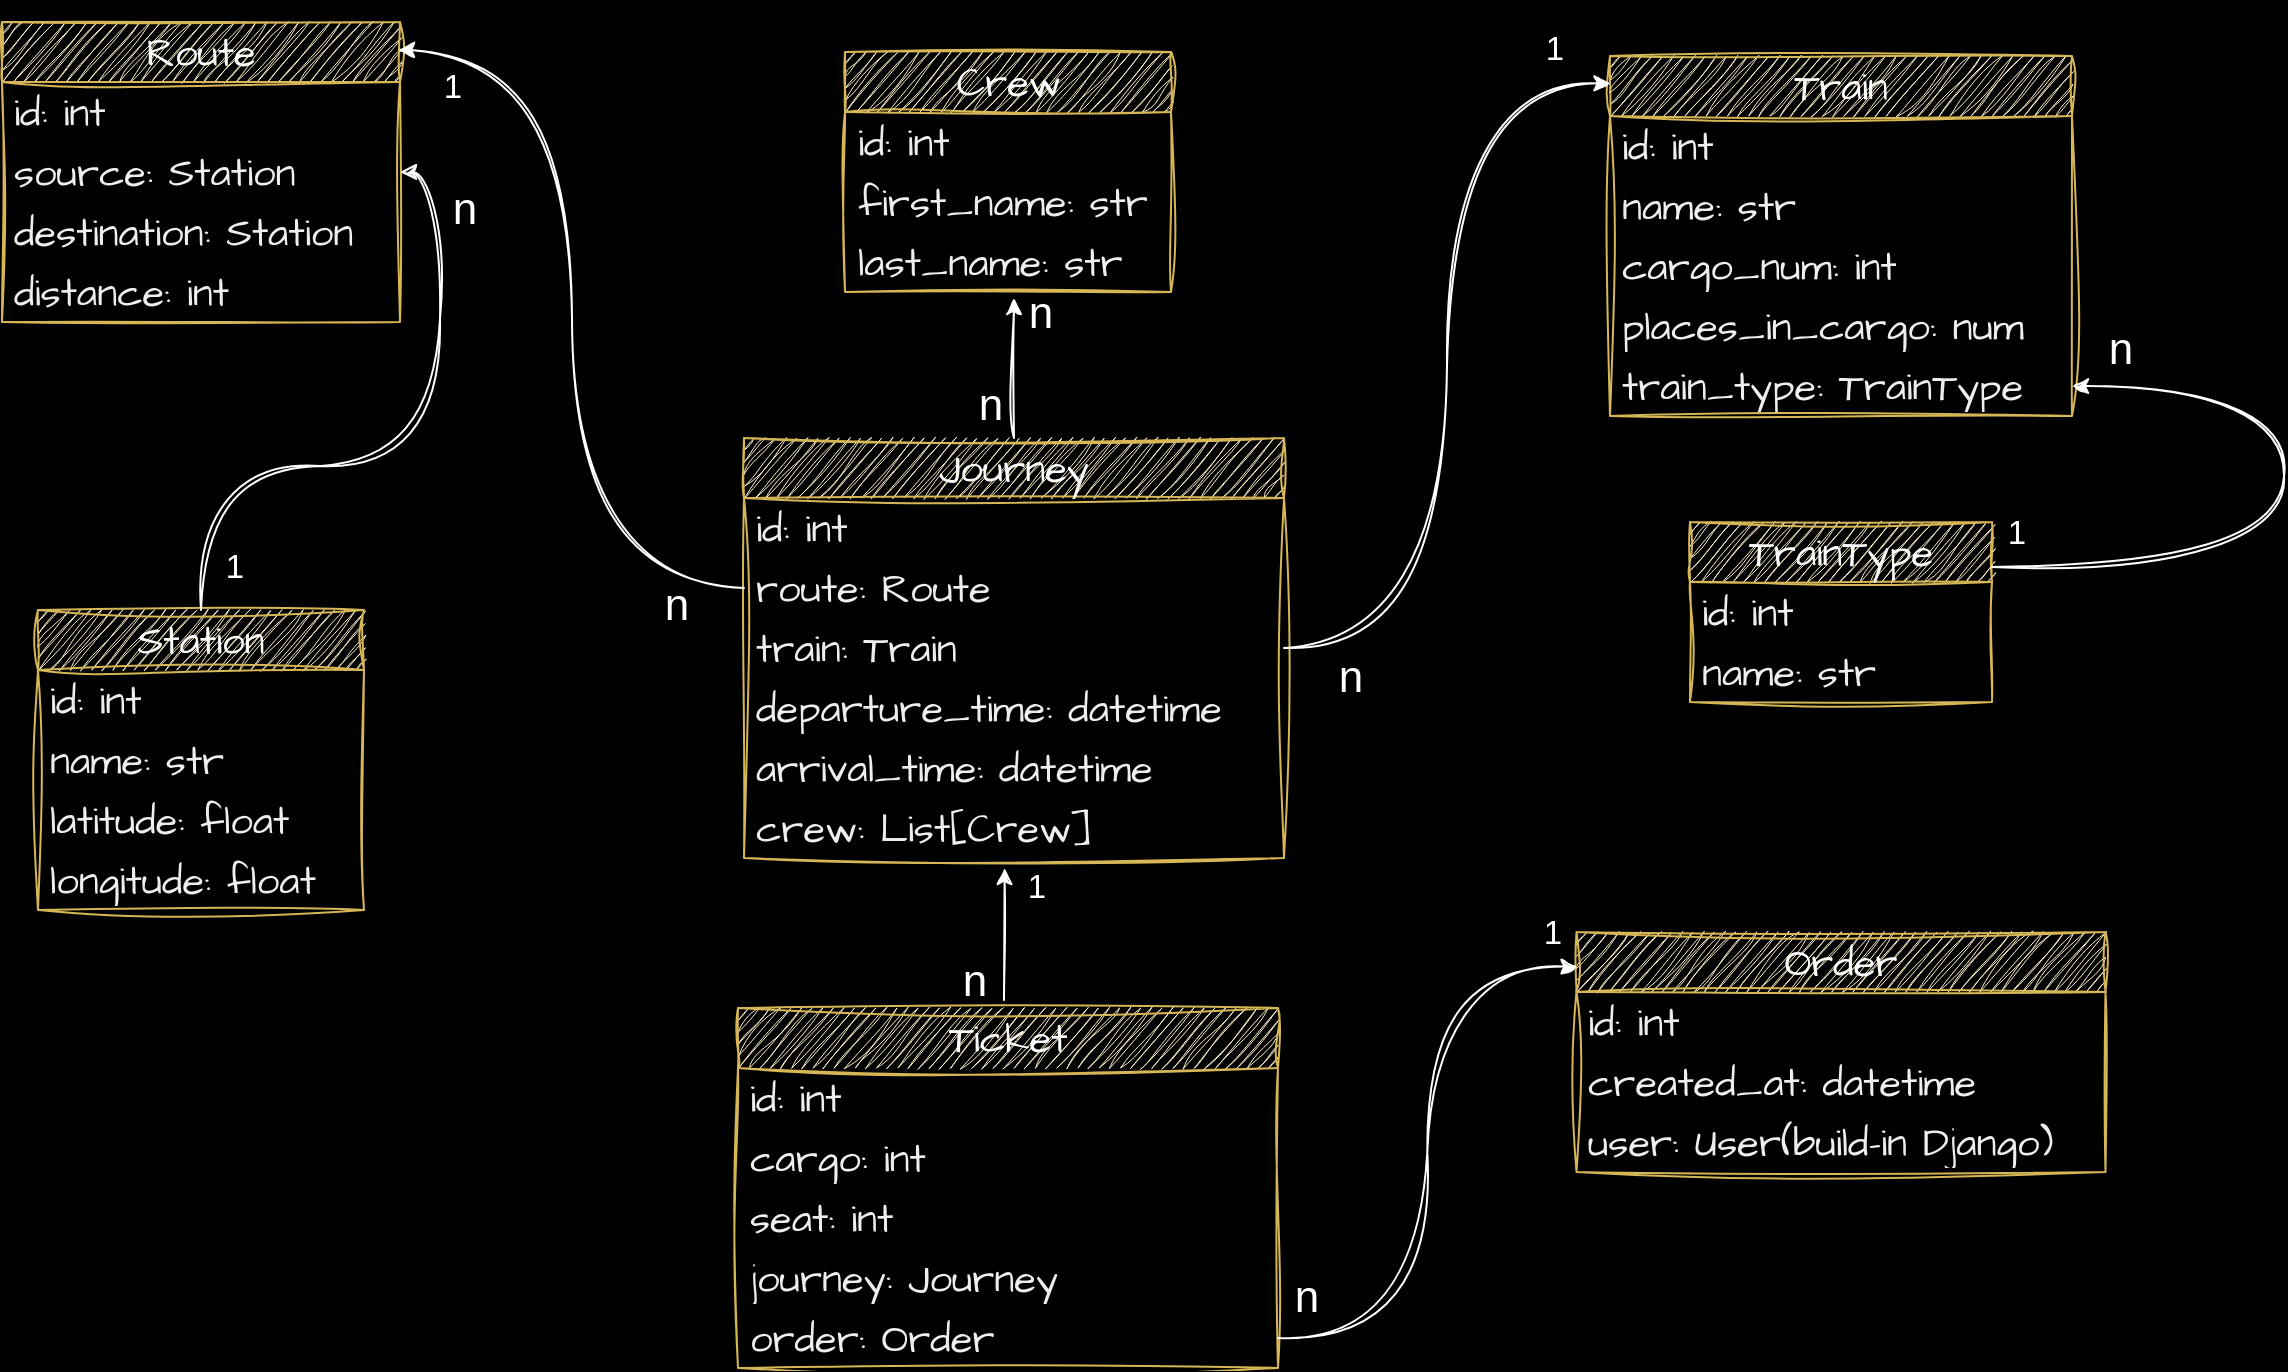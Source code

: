 <mxfile version="22.1.22" type="embed">
  <diagram id="23iRSUPoRavnBvh4doch" name="Page-1">
    <mxGraphModel dx="1730" dy="1147" grid="0" gridSize="10" guides="1" tooltips="1" connect="1" arrows="1" fold="1" page="0" pageScale="1" pageWidth="827" pageHeight="1169" background="#000000" math="0" shadow="0">
      <root>
        <mxCell id="0" />
        <mxCell id="1" parent="0" />
        <mxCell id="3" value="&lt;font color=&quot;#ffffff&quot;&gt;Journey&lt;/font&gt;" style="swimlane;fontStyle=0;childLayout=stackLayout;horizontal=1;startSize=30;horizontalStack=0;resizeParent=1;resizeParentMax=0;resizeLast=0;collapsible=1;marginBottom=0;whiteSpace=wrap;html=1;sketch=1;hachureGap=4;jiggle=2;curveFitting=1;fontFamily=Architects Daughter;fontSource=https%3A%2F%2Ffonts.googleapis.com%2Fcss%3Ffamily%3DArchitects%2BDaughter;fontSize=20;swimlaneFillColor=none;fillColor=#fff2cc;strokeColor=#d6b656;points=[[0,0,0,0,0],[0,0.25,0,0,0],[0,0.5,0,0,0],[0,0.75,0,0,0],[0,1,0,0,0],[0.25,0,0,0,0],[0.25,1,0,0,0],[0.5,0,0,0,0],[0.5,1,0,0,0],[0.75,0,0,0,0],[0.75,1,0,0,0],[1,0,0,0,0],[1,0.25,0,0,0],[1,0.5,0,0,0],[1,0.75,0,0,0],[1,1,0,0,0]];" parent="1" vertex="1">
          <mxGeometry x="190" y="-33" width="270" height="210" as="geometry" />
        </mxCell>
        <mxCell id="5" value="id: int" style="text;strokeColor=none;fillColor=none;align=left;verticalAlign=middle;spacingLeft=4;spacingRight=4;overflow=hidden;points=[[0,0.5],[1,0.5]];portConstraint=eastwest;rotatable=0;whiteSpace=wrap;html=1;fontSize=20;fontFamily=Architects Daughter;fontColor=#EEEEEE;" parent="3" vertex="1">
          <mxGeometry y="30" width="270" height="30" as="geometry" />
        </mxCell>
        <mxCell id="6" value="route: Route" style="text;strokeColor=none;fillColor=none;align=left;verticalAlign=middle;spacingLeft=4;spacingRight=4;overflow=hidden;points=[[0,0.5],[1,0.5]];portConstraint=eastwest;rotatable=0;whiteSpace=wrap;html=1;fontSize=20;fontFamily=Architects Daughter;fontColor=#EEEEEE;" parent="3" vertex="1">
          <mxGeometry y="60" width="270" height="30" as="geometry" />
        </mxCell>
        <mxCell id="7" value="train: Train" style="text;strokeColor=none;fillColor=none;align=left;verticalAlign=middle;spacingLeft=4;spacingRight=4;overflow=hidden;points=[[0,0.5],[1,0.5]];portConstraint=eastwest;rotatable=0;whiteSpace=wrap;html=1;fontSize=20;fontFamily=Architects Daughter;fontColor=#EEEEEE;" parent="3" vertex="1">
          <mxGeometry y="90" width="270" height="30" as="geometry" />
        </mxCell>
        <mxCell id="8" value="departure_time: datetime" style="text;strokeColor=none;fillColor=none;align=left;verticalAlign=middle;spacingLeft=4;spacingRight=4;overflow=hidden;points=[[0,0.5],[1,0.5]];portConstraint=eastwest;rotatable=0;whiteSpace=wrap;html=1;fontSize=20;fontFamily=Architects Daughter;fontColor=#EEEEEE;" parent="3" vertex="1">
          <mxGeometry y="120" width="270" height="30" as="geometry" />
        </mxCell>
        <mxCell id="9" value="arrival_time: datetime" style="text;strokeColor=none;fillColor=none;align=left;verticalAlign=middle;spacingLeft=4;spacingRight=4;overflow=hidden;points=[[0,0.5],[1,0.5]];portConstraint=eastwest;rotatable=0;whiteSpace=wrap;html=1;fontSize=20;fontFamily=Architects Daughter;fontColor=#EEEEEE;" parent="3" vertex="1">
          <mxGeometry y="150" width="270" height="30" as="geometry" />
        </mxCell>
        <mxCell id="10" value="crew: List[Crew]" style="text;strokeColor=none;fillColor=none;align=left;verticalAlign=middle;spacingLeft=4;spacingRight=4;overflow=hidden;points=[[0,0.5],[1,0.5]];portConstraint=eastwest;rotatable=0;whiteSpace=wrap;html=1;fontSize=20;fontFamily=Architects Daughter;fontColor=#EEEEEE;" parent="3" vertex="1">
          <mxGeometry y="180" width="270" height="30" as="geometry" />
        </mxCell>
        <mxCell id="15" value="&lt;font color=&quot;#ffffff&quot;&gt;Station&lt;/font&gt;" style="swimlane;fontStyle=0;childLayout=stackLayout;horizontal=1;startSize=30;horizontalStack=0;resizeParent=1;resizeParentMax=0;resizeLast=0;collapsible=1;marginBottom=0;whiteSpace=wrap;html=1;sketch=1;hachureGap=4;jiggle=2;curveFitting=1;fontFamily=Architects Daughter;fontSource=https%3A%2F%2Ffonts.googleapis.com%2Fcss%3Ffamily%3DArchitects%2BDaughter;fontSize=20;swimlaneFillColor=none;fillColor=#fff2cc;strokeColor=#d6b656;" parent="1" vertex="1">
          <mxGeometry x="-163" y="53" width="163" height="150" as="geometry" />
        </mxCell>
        <mxCell id="16" value="id: int" style="text;strokeColor=none;fillColor=none;align=left;verticalAlign=middle;spacingLeft=4;spacingRight=4;overflow=hidden;points=[[0,0.5],[1,0.5]];portConstraint=eastwest;rotatable=0;whiteSpace=wrap;html=1;fontSize=20;fontFamily=Architects Daughter;fontColor=#EEEEEE;" parent="15" vertex="1">
          <mxGeometry y="30" width="163" height="30" as="geometry" />
        </mxCell>
        <mxCell id="17" value="name: str" style="text;strokeColor=none;fillColor=none;align=left;verticalAlign=middle;spacingLeft=4;spacingRight=4;overflow=hidden;points=[[0,0.5],[1,0.5]];portConstraint=eastwest;rotatable=0;whiteSpace=wrap;html=1;fontSize=20;fontFamily=Architects Daughter;fontColor=#EEEEEE;" parent="15" vertex="1">
          <mxGeometry y="60" width="163" height="30" as="geometry" />
        </mxCell>
        <mxCell id="18" value="latitude: float" style="text;strokeColor=none;fillColor=none;align=left;verticalAlign=middle;spacingLeft=4;spacingRight=4;overflow=hidden;points=[[0,0.5],[1,0.5]];portConstraint=eastwest;rotatable=0;whiteSpace=wrap;html=1;fontSize=20;fontFamily=Architects Daughter;fontColor=#EEEEEE;" parent="15" vertex="1">
          <mxGeometry y="90" width="163" height="30" as="geometry" />
        </mxCell>
        <mxCell id="19" value="longitude: float" style="text;strokeColor=none;fillColor=none;align=left;verticalAlign=middle;spacingLeft=4;spacingRight=4;overflow=hidden;points=[[0,0.5],[1,0.5]];portConstraint=eastwest;rotatable=0;whiteSpace=wrap;html=1;fontSize=20;fontFamily=Architects Daughter;fontColor=#EEEEEE;" parent="15" vertex="1">
          <mxGeometry y="120" width="163" height="30" as="geometry" />
        </mxCell>
        <mxCell id="22" value="&lt;font color=&quot;#ffffff&quot;&gt;Route&lt;/font&gt;" style="swimlane;fontStyle=0;childLayout=stackLayout;horizontal=1;startSize=30;horizontalStack=0;resizeParent=1;resizeParentMax=0;resizeLast=0;collapsible=1;marginBottom=0;whiteSpace=wrap;html=1;sketch=1;hachureGap=4;jiggle=2;curveFitting=1;fontFamily=Architects Daughter;fontSource=https%3A%2F%2Ffonts.googleapis.com%2Fcss%3Ffamily%3DArchitects%2BDaughter;fontSize=20;swimlaneFillColor=none;fillColor=#fff2cc;strokeColor=#d6b656;" parent="1" vertex="1">
          <mxGeometry x="-181" y="-241" width="199" height="150" as="geometry" />
        </mxCell>
        <mxCell id="23" value="id: int" style="text;strokeColor=none;fillColor=none;align=left;verticalAlign=middle;spacingLeft=4;spacingRight=4;overflow=hidden;points=[[0,0.5],[1,0.5]];portConstraint=eastwest;rotatable=0;whiteSpace=wrap;html=1;fontSize=20;fontFamily=Architects Daughter;fontColor=#EEEEEE;" parent="22" vertex="1">
          <mxGeometry y="30" width="199" height="30" as="geometry" />
        </mxCell>
        <mxCell id="24" value="source: Station" style="text;strokeColor=none;fillColor=none;align=left;verticalAlign=middle;spacingLeft=4;spacingRight=4;overflow=hidden;points=[[0,0.5],[1,0.5]];portConstraint=eastwest;rotatable=0;whiteSpace=wrap;html=1;fontSize=20;fontFamily=Architects Daughter;fontColor=#EEEEEE;" parent="22" vertex="1">
          <mxGeometry y="60" width="199" height="30" as="geometry" />
        </mxCell>
        <mxCell id="25" value="destination: Station" style="text;strokeColor=none;fillColor=none;align=left;verticalAlign=middle;spacingLeft=4;spacingRight=4;overflow=hidden;points=[[0,0.5],[1,0.5]];portConstraint=eastwest;rotatable=0;whiteSpace=wrap;html=1;fontSize=20;fontFamily=Architects Daughter;fontColor=#EEEEEE;" parent="22" vertex="1">
          <mxGeometry y="90" width="199" height="30" as="geometry" />
        </mxCell>
        <mxCell id="26" value="distance: int" style="text;strokeColor=none;fillColor=none;align=left;verticalAlign=middle;spacingLeft=4;spacingRight=4;overflow=hidden;points=[[0,0.5],[1,0.5]];portConstraint=eastwest;rotatable=0;whiteSpace=wrap;html=1;fontSize=20;fontFamily=Architects Daughter;fontColor=#EEEEEE;" parent="22" vertex="1">
          <mxGeometry y="120" width="199" height="30" as="geometry" />
        </mxCell>
        <mxCell id="28" value="&lt;font color=&quot;#ffffff&quot;&gt;Crew&lt;/font&gt;" style="swimlane;fontStyle=0;childLayout=stackLayout;horizontal=1;startSize=30;horizontalStack=0;resizeParent=1;resizeParentMax=0;resizeLast=0;collapsible=1;marginBottom=0;whiteSpace=wrap;html=1;sketch=1;hachureGap=4;jiggle=2;curveFitting=1;fontFamily=Architects Daughter;fontSource=https%3A%2F%2Ffonts.googleapis.com%2Fcss%3Ffamily%3DArchitects%2BDaughter;fontSize=20;swimlaneFillColor=none;fillColor=#fff2cc;strokeColor=#d6b656;" parent="1" vertex="1">
          <mxGeometry x="240.5" y="-226" width="163" height="120" as="geometry" />
        </mxCell>
        <mxCell id="29" value="id: int" style="text;strokeColor=none;fillColor=none;align=left;verticalAlign=middle;spacingLeft=4;spacingRight=4;overflow=hidden;points=[[0,0.5],[1,0.5]];portConstraint=eastwest;rotatable=0;whiteSpace=wrap;html=1;fontSize=20;fontFamily=Architects Daughter;fontColor=#EEEEEE;" parent="28" vertex="1">
          <mxGeometry y="30" width="163" height="30" as="geometry" />
        </mxCell>
        <mxCell id="30" value="first_name: str" style="text;strokeColor=none;fillColor=none;align=left;verticalAlign=middle;spacingLeft=4;spacingRight=4;overflow=hidden;points=[[0,0.5],[1,0.5]];portConstraint=eastwest;rotatable=0;whiteSpace=wrap;html=1;fontSize=20;fontFamily=Architects Daughter;fontColor=#EEEEEE;" parent="28" vertex="1">
          <mxGeometry y="60" width="163" height="30" as="geometry" />
        </mxCell>
        <mxCell id="31" value="last_name: str" style="text;strokeColor=none;fillColor=none;align=left;verticalAlign=middle;spacingLeft=4;spacingRight=4;overflow=hidden;points=[[0,0.5],[1,0.5]];portConstraint=eastwest;rotatable=0;whiteSpace=wrap;html=1;fontSize=20;fontFamily=Architects Daughter;fontColor=#EEEEEE;" parent="28" vertex="1">
          <mxGeometry y="90" width="163" height="30" as="geometry" />
        </mxCell>
        <mxCell id="33" value="&lt;font color=&quot;#ffffff&quot;&gt;Train&lt;/font&gt;" style="swimlane;fontStyle=0;childLayout=stackLayout;horizontal=1;startSize=30;horizontalStack=0;resizeParent=1;resizeParentMax=0;resizeLast=0;collapsible=1;marginBottom=0;whiteSpace=wrap;html=1;sketch=1;hachureGap=4;jiggle=2;curveFitting=1;fontFamily=Architects Daughter;fontSource=https%3A%2F%2Ffonts.googleapis.com%2Fcss%3Ffamily%3DArchitects%2BDaughter;fontSize=20;swimlaneFillColor=none;fillColor=#fff2cc;strokeColor=#d6b656;" parent="1" vertex="1">
          <mxGeometry x="623" y="-224" width="231" height="180" as="geometry" />
        </mxCell>
        <mxCell id="34" value="id: int" style="text;strokeColor=none;fillColor=none;align=left;verticalAlign=middle;spacingLeft=4;spacingRight=4;overflow=hidden;points=[[0,0.5],[1,0.5]];portConstraint=eastwest;rotatable=0;whiteSpace=wrap;html=1;fontSize=20;fontFamily=Architects Daughter;fontColor=#EEEEEE;" parent="33" vertex="1">
          <mxGeometry y="30" width="231" height="30" as="geometry" />
        </mxCell>
        <mxCell id="35" value="name: str" style="text;strokeColor=none;fillColor=none;align=left;verticalAlign=middle;spacingLeft=4;spacingRight=4;overflow=hidden;points=[[0,0.5],[1,0.5]];portConstraint=eastwest;rotatable=0;whiteSpace=wrap;html=1;fontSize=20;fontFamily=Architects Daughter;fontColor=#EEEEEE;" parent="33" vertex="1">
          <mxGeometry y="60" width="231" height="30" as="geometry" />
        </mxCell>
        <mxCell id="36" value="cargo_num: int" style="text;strokeColor=none;fillColor=none;align=left;verticalAlign=middle;spacingLeft=4;spacingRight=4;overflow=hidden;points=[[0,0.5],[1,0.5]];portConstraint=eastwest;rotatable=0;whiteSpace=wrap;html=1;fontSize=20;fontFamily=Architects Daughter;fontColor=#EEEEEE;" parent="33" vertex="1">
          <mxGeometry y="90" width="231" height="30" as="geometry" />
        </mxCell>
        <mxCell id="37" value="places_in_cargo: num" style="text;strokeColor=none;fillColor=none;align=left;verticalAlign=middle;spacingLeft=4;spacingRight=4;overflow=hidden;points=[[0,0.5],[1,0.5]];portConstraint=eastwest;rotatable=0;whiteSpace=wrap;html=1;fontSize=20;fontFamily=Architects Daughter;fontColor=#EEEEEE;" parent="33" vertex="1">
          <mxGeometry y="120" width="231" height="30" as="geometry" />
        </mxCell>
        <mxCell id="38" value="train_type: TrainType" style="text;strokeColor=none;fillColor=none;align=left;verticalAlign=middle;spacingLeft=4;spacingRight=4;overflow=hidden;points=[[0,0.5],[1,0.5]];portConstraint=eastwest;rotatable=0;whiteSpace=wrap;html=1;fontSize=20;fontFamily=Architects Daughter;fontColor=#EEEEEE;" parent="33" vertex="1">
          <mxGeometry y="150" width="231" height="30" as="geometry" />
        </mxCell>
        <mxCell id="40" value="&lt;font color=&quot;#ffffff&quot;&gt;TrainType&lt;/font&gt;" style="swimlane;fontStyle=0;childLayout=stackLayout;horizontal=1;startSize=30;horizontalStack=0;resizeParent=1;resizeParentMax=0;resizeLast=0;collapsible=1;marginBottom=0;whiteSpace=wrap;html=1;sketch=1;hachureGap=4;jiggle=2;curveFitting=1;fontFamily=Architects Daughter;fontSource=https%3A%2F%2Ffonts.googleapis.com%2Fcss%3Ffamily%3DArchitects%2BDaughter;fontSize=20;swimlaneFillColor=none;fillColor=#fff2cc;strokeColor=#d6b656;" parent="1" vertex="1">
          <mxGeometry x="663" y="9" width="151" height="90" as="geometry" />
        </mxCell>
        <mxCell id="41" value="id: int" style="text;strokeColor=none;fillColor=none;align=left;verticalAlign=middle;spacingLeft=4;spacingRight=4;overflow=hidden;points=[[0,0.5],[1,0.5]];portConstraint=eastwest;rotatable=0;whiteSpace=wrap;html=1;fontSize=20;fontFamily=Architects Daughter;fontColor=#EEEEEE;" parent="40" vertex="1">
          <mxGeometry y="30" width="151" height="30" as="geometry" />
        </mxCell>
        <mxCell id="42" value="name: str" style="text;strokeColor=none;fillColor=none;align=left;verticalAlign=middle;spacingLeft=4;spacingRight=4;overflow=hidden;points=[[0,0.5],[1,0.5]];portConstraint=eastwest;rotatable=0;whiteSpace=wrap;html=1;fontSize=20;fontFamily=Architects Daughter;fontColor=#EEEEEE;" parent="40" vertex="1">
          <mxGeometry y="60" width="151" height="30" as="geometry" />
        </mxCell>
        <mxCell id="45" value="&lt;font color=&quot;#ffffff&quot;&gt;Ticket&lt;/font&gt;" style="swimlane;fontStyle=0;childLayout=stackLayout;horizontal=1;startSize=30;horizontalStack=0;resizeParent=1;resizeParentMax=0;resizeLast=0;collapsible=1;marginBottom=0;whiteSpace=wrap;html=1;sketch=1;hachureGap=4;jiggle=2;curveFitting=1;fontFamily=Architects Daughter;fontSource=https%3A%2F%2Ffonts.googleapis.com%2Fcss%3Ffamily%3DArchitects%2BDaughter;fontSize=20;swimlaneFillColor=none;fillColor=#fff2cc;strokeColor=#d6b656;" parent="1" vertex="1">
          <mxGeometry x="187" y="252" width="270" height="180" as="geometry" />
        </mxCell>
        <mxCell id="46" value="id: int" style="text;strokeColor=none;fillColor=none;align=left;verticalAlign=middle;spacingLeft=4;spacingRight=4;overflow=hidden;points=[[0,0.5],[1,0.5]];portConstraint=eastwest;rotatable=0;whiteSpace=wrap;html=1;fontSize=20;fontFamily=Architects Daughter;fontColor=#EEEEEE;" parent="45" vertex="1">
          <mxGeometry y="30" width="270" height="30" as="geometry" />
        </mxCell>
        <mxCell id="47" value="cargo: int" style="text;strokeColor=none;fillColor=none;align=left;verticalAlign=middle;spacingLeft=4;spacingRight=4;overflow=hidden;points=[[0,0.5],[1,0.5]];portConstraint=eastwest;rotatable=0;whiteSpace=wrap;html=1;fontSize=20;fontFamily=Architects Daughter;fontColor=#EEEEEE;" parent="45" vertex="1">
          <mxGeometry y="60" width="270" height="30" as="geometry" />
        </mxCell>
        <mxCell id="48" value="seat: int" style="text;strokeColor=none;fillColor=none;align=left;verticalAlign=middle;spacingLeft=4;spacingRight=4;overflow=hidden;points=[[0,0.5],[1,0.5]];portConstraint=eastwest;rotatable=0;whiteSpace=wrap;html=1;fontSize=20;fontFamily=Architects Daughter;fontColor=#EEEEEE;" parent="45" vertex="1">
          <mxGeometry y="90" width="270" height="30" as="geometry" />
        </mxCell>
        <mxCell id="49" value="journey: Journey" style="text;strokeColor=none;fillColor=none;align=left;verticalAlign=middle;spacingLeft=4;spacingRight=4;overflow=hidden;points=[[0,0.5],[1,0.5]];portConstraint=eastwest;rotatable=0;whiteSpace=wrap;html=1;fontSize=20;fontFamily=Architects Daughter;fontColor=#EEEEEE;" parent="45" vertex="1">
          <mxGeometry y="120" width="270" height="30" as="geometry" />
        </mxCell>
        <mxCell id="50" value="order: Order" style="text;strokeColor=none;fillColor=none;align=left;verticalAlign=middle;spacingLeft=4;spacingRight=4;overflow=hidden;points=[[0,0.5],[1,0.5]];portConstraint=eastwest;rotatable=0;whiteSpace=wrap;html=1;fontSize=20;fontFamily=Architects Daughter;fontColor=#EEEEEE;" parent="45" vertex="1">
          <mxGeometry y="150" width="270" height="30" as="geometry" />
        </mxCell>
        <mxCell id="52" value="&lt;font color=&quot;#ffffff&quot;&gt;Order&lt;/font&gt;" style="swimlane;fontStyle=0;childLayout=stackLayout;horizontal=1;startSize=30;horizontalStack=0;resizeParent=1;resizeParentMax=0;resizeLast=0;collapsible=1;marginBottom=0;whiteSpace=wrap;html=1;sketch=1;hachureGap=4;jiggle=2;curveFitting=1;fontFamily=Architects Daughter;fontSource=https%3A%2F%2Ffonts.googleapis.com%2Fcss%3Ffamily%3DArchitects%2BDaughter;fontSize=20;swimlaneFillColor=none;fillColor=#fff2cc;strokeColor=#d6b656;" parent="1" vertex="1">
          <mxGeometry x="606.25" y="214" width="264.5" height="120" as="geometry" />
        </mxCell>
        <mxCell id="53" value="id: int" style="text;strokeColor=none;fillColor=none;align=left;verticalAlign=middle;spacingLeft=4;spacingRight=4;overflow=hidden;points=[[0,0.5],[1,0.5]];portConstraint=eastwest;rotatable=0;whiteSpace=wrap;html=1;fontSize=20;fontFamily=Architects Daughter;fontColor=#EEEEEE;" parent="52" vertex="1">
          <mxGeometry y="30" width="264.5" height="30" as="geometry" />
        </mxCell>
        <mxCell id="54" value="created_at: datetime" style="text;strokeColor=none;fillColor=none;align=left;verticalAlign=middle;spacingLeft=4;spacingRight=4;overflow=hidden;points=[[0,0.5],[1,0.5]];portConstraint=eastwest;rotatable=0;whiteSpace=wrap;html=1;fontSize=20;fontFamily=Architects Daughter;fontColor=#EEEEEE;" parent="52" vertex="1">
          <mxGeometry y="60" width="264.5" height="30" as="geometry" />
        </mxCell>
        <mxCell id="55" value="user: User(build-in Django)" style="text;strokeColor=none;fillColor=none;align=left;verticalAlign=middle;spacingLeft=4;spacingRight=4;overflow=hidden;points=[[0,0.5],[1,0.5]];portConstraint=eastwest;rotatable=0;whiteSpace=wrap;html=1;fontSize=20;fontFamily=Architects Daughter;fontColor=#EEEEEE;" parent="52" vertex="1">
          <mxGeometry y="90" width="264.5" height="30" as="geometry" />
        </mxCell>
        <mxCell id="58" style="edgeStyle=orthogonalEdgeStyle;rounded=0;orthogonalLoop=1;jettySize=auto;html=1;exitX=0;exitY=0.5;exitDx=0;exitDy=0;entryX=0.995;entryY=0.093;entryDx=0;entryDy=0;entryPerimeter=0;strokeColor=#FFFFFF;curved=1;sketch=1;curveFitting=1;jiggle=2;snapToPoint=0;fixDash=0;metaEdit=0;backgroundOutline=0;sourcePortConstraint=north;targetPortConstraint=east;" parent="1" source="6" target="22" edge="1">
          <mxGeometry relative="1" as="geometry" />
        </mxCell>
        <mxCell id="62" value="&lt;h1&gt;&lt;span style=&quot;font-weight: normal;&quot;&gt;n&lt;/span&gt;&lt;/h1&gt;" style="edgeLabel;html=1;align=center;verticalAlign=middle;resizable=0;points=[];labelBackgroundColor=none;labelBorderColor=none;fontColor=#FFFFFF;fontStyle=0" parent="58" vertex="1" connectable="0">
          <mxGeometry relative="1" as="geometry">
            <mxPoint x="52" y="144" as="offset" />
          </mxGeometry>
        </mxCell>
        <mxCell id="64" value="&lt;h2&gt;&lt;span style=&quot;font-weight: normal;&quot;&gt;1&lt;/span&gt;&lt;/h2&gt;" style="edgeLabel;html=1;align=center;verticalAlign=middle;resizable=0;points=[];labelBackgroundColor=none;fontColor=#FFFFFF;" parent="58" vertex="1" connectable="0">
          <mxGeometry x="0.728" y="23" relative="1" as="geometry">
            <mxPoint x="-33" y="-5" as="offset" />
          </mxGeometry>
        </mxCell>
        <mxCell id="65" style="edgeStyle=orthogonalEdgeStyle;rounded=0;orthogonalLoop=1;jettySize=auto;html=1;exitX=0.5;exitY=0;exitDx=0;exitDy=0;strokeColor=#FFFFFF;sketch=1;curveFitting=1;jiggle=2;snapToPoint=0;fixDash=0;metaEdit=0;backgroundOutline=0;sourcePortConstraint=north;targetPortConstraint=east;curved=1;" parent="1" source="15" target="22" edge="1">
          <mxGeometry relative="1" as="geometry">
            <mxPoint x="-113" y="35" as="sourcePoint" />
            <mxPoint x="-286" y="-234" as="targetPoint" />
            <Array as="points">
              <mxPoint x="-81" y="-19" />
              <mxPoint x="38" y="-19" />
              <mxPoint x="38" y="-166" />
            </Array>
          </mxGeometry>
        </mxCell>
        <mxCell id="66" value="&lt;h1&gt;&lt;span style=&quot;font-weight: normal;&quot;&gt;n&lt;/span&gt;&lt;/h1&gt;" style="edgeLabel;html=1;align=center;verticalAlign=middle;resizable=0;points=[];labelBackgroundColor=none;labelBorderColor=none;fontColor=#FFFFFF;fontStyle=0" parent="65" vertex="1" connectable="0">
          <mxGeometry relative="1" as="geometry">
            <mxPoint x="24" y="-128" as="offset" />
          </mxGeometry>
        </mxCell>
        <mxCell id="67" value="&lt;h2&gt;&lt;span style=&quot;font-weight: normal;&quot;&gt;1&lt;/span&gt;&lt;/h2&gt;" style="edgeLabel;html=1;align=center;verticalAlign=middle;resizable=0;points=[];labelBackgroundColor=none;fontColor=#FFFFFF;" parent="65" vertex="1" connectable="0">
          <mxGeometry x="0.728" y="23" relative="1" as="geometry">
            <mxPoint x="-80" y="168" as="offset" />
          </mxGeometry>
        </mxCell>
        <mxCell id="68" style="edgeStyle=none;rounded=0;orthogonalLoop=1;jettySize=auto;html=1;exitX=0.5;exitY=0;exitDx=0;exitDy=0;exitPerimeter=0;strokeColor=#FFFFFF;sketch=1;curveFitting=1;jiggle=2;" parent="1" source="3" edge="1">
          <mxGeometry relative="1" as="geometry">
            <mxPoint x="325" y="-103" as="targetPoint" />
          </mxGeometry>
        </mxCell>
        <mxCell id="70" value="&lt;h1&gt;&lt;font style=&quot;font-weight: normal;&quot; face=&quot;Helvetica&quot;&gt;n&lt;/font&gt;&lt;/h1&gt;" style="edgeLabel;html=1;align=center;verticalAlign=middle;resizable=0;points=[];labelBackgroundColor=none;fontColor=#FFFFFF;" parent="68" vertex="1" connectable="0">
          <mxGeometry x="-0.111" y="2" relative="1" as="geometry">
            <mxPoint x="-10" y="15" as="offset" />
          </mxGeometry>
        </mxCell>
        <mxCell id="73" value="&lt;h1&gt;&lt;font style=&quot;font-weight: normal;&quot; face=&quot;Helvetica&quot;&gt;n&lt;/font&gt;&lt;/h1&gt;" style="edgeLabel;html=1;align=center;verticalAlign=middle;resizable=0;points=[];labelBackgroundColor=none;fontColor=#FFFFFF;" parent="1" vertex="1" connectable="0">
          <mxGeometry x="325.001" y="-59.003" as="geometry">
            <mxPoint x="13" y="-36" as="offset" />
          </mxGeometry>
        </mxCell>
        <mxCell id="74" style="edgeStyle=orthogonalEdgeStyle;rounded=0;orthogonalLoop=1;jettySize=auto;html=1;entryX=0.001;entryY=0.076;entryDx=0;entryDy=0;entryPerimeter=0;strokeColor=#FFFFFF;curved=1;sketch=1;curveFitting=1;jiggle=2;snapToPoint=0;fixDash=0;metaEdit=0;backgroundOutline=0;sourcePortConstraint=north;targetPortConstraint=east;" edge="1" parent="1" source="7" target="33">
          <mxGeometry relative="1" as="geometry">
            <mxPoint x="533" y="74" as="sourcePoint" />
            <mxPoint x="360" y="-195" as="targetPoint" />
          </mxGeometry>
        </mxCell>
        <mxCell id="75" value="&lt;h1&gt;&lt;span style=&quot;font-weight: normal;&quot;&gt;n&lt;/span&gt;&lt;/h1&gt;" style="edgeLabel;html=1;align=center;verticalAlign=middle;resizable=0;points=[];labelBackgroundColor=none;labelBorderColor=none;fontColor=#FFFFFF;fontStyle=0" vertex="1" connectable="0" parent="74">
          <mxGeometry relative="1" as="geometry">
            <mxPoint x="-49" y="156" as="offset" />
          </mxGeometry>
        </mxCell>
        <mxCell id="76" value="&lt;h2&gt;&lt;span style=&quot;font-weight: normal;&quot;&gt;1&lt;/span&gt;&lt;/h2&gt;" style="edgeLabel;html=1;align=center;verticalAlign=middle;resizable=0;points=[];labelBackgroundColor=none;fontColor=#FFFFFF;" vertex="1" connectable="0" parent="74">
          <mxGeometry x="0.728" y="23" relative="1" as="geometry">
            <mxPoint x="32" y="5" as="offset" />
          </mxGeometry>
        </mxCell>
        <mxCell id="77" style="edgeStyle=orthogonalEdgeStyle;rounded=0;orthogonalLoop=1;jettySize=auto;html=1;strokeColor=#FFFFFF;sketch=1;curveFitting=1;jiggle=2;snapToPoint=0;fixDash=0;metaEdit=0;backgroundOutline=0;sourcePortConstraint=north;targetPortConstraint=east;curved=1;exitX=1;exitY=0.25;exitDx=0;exitDy=0;entryX=1;entryY=0.5;entryDx=0;entryDy=0;" edge="1" parent="1" source="40" target="38">
          <mxGeometry relative="1" as="geometry">
            <mxPoint x="826" y="33.5" as="sourcePoint" />
            <mxPoint x="893" y="-160" as="targetPoint" />
            <Array as="points">
              <mxPoint x="960" y="32" />
              <mxPoint x="960" y="-59" />
            </Array>
          </mxGeometry>
        </mxCell>
        <mxCell id="78" value="&lt;h1&gt;&lt;span style=&quot;font-weight: normal;&quot;&gt;n&lt;/span&gt;&lt;/h1&gt;" style="edgeLabel;html=1;align=center;verticalAlign=middle;resizable=0;points=[];labelBackgroundColor=none;labelBorderColor=none;fontColor=#FFFFFF;fontStyle=0" vertex="1" connectable="0" parent="77">
          <mxGeometry relative="1" as="geometry">
            <mxPoint x="-82" y="-83" as="offset" />
          </mxGeometry>
        </mxCell>
        <mxCell id="79" value="&lt;h2&gt;&lt;span style=&quot;font-weight: normal;&quot;&gt;1&lt;/span&gt;&lt;/h2&gt;" style="edgeLabel;html=1;align=center;verticalAlign=middle;resizable=0;points=[];labelBackgroundColor=none;fontColor=#FFFFFF;" vertex="1" connectable="0" parent="77">
          <mxGeometry x="0.728" y="23" relative="1" as="geometry">
            <mxPoint x="-75" y="50" as="offset" />
          </mxGeometry>
        </mxCell>
        <mxCell id="81" style="edgeStyle=none;rounded=0;orthogonalLoop=1;jettySize=auto;html=1;strokeColor=#FFFFFF;sketch=1;curveFitting=1;jiggle=2;" edge="1" parent="1">
          <mxGeometry relative="1" as="geometry">
            <mxPoint x="320.33" y="182" as="targetPoint" />
            <mxPoint x="320" y="248" as="sourcePoint" />
          </mxGeometry>
        </mxCell>
        <mxCell id="82" value="&lt;h1&gt;&lt;font style=&quot;font-weight: normal;&quot; face=&quot;Helvetica&quot;&gt;n&lt;/font&gt;&lt;/h1&gt;" style="edgeLabel;html=1;align=center;verticalAlign=middle;resizable=0;points=[];labelBackgroundColor=none;fontColor=#FFFFFF;" vertex="1" connectable="0" parent="81">
          <mxGeometry x="-0.111" y="2" relative="1" as="geometry">
            <mxPoint x="-13" y="20" as="offset" />
          </mxGeometry>
        </mxCell>
        <mxCell id="83" value="&lt;h2&gt;&lt;span style=&quot;font-weight: normal;&quot;&gt;1&lt;/span&gt;&lt;/h2&gt;" style="edgeLabel;html=1;align=center;verticalAlign=middle;resizable=0;points=[];labelBackgroundColor=none;fontColor=#FFFFFF;" vertex="1" connectable="0" parent="1">
          <mxGeometry x="56.0" y="-193.995" as="geometry">
            <mxPoint x="280" y="385" as="offset" />
          </mxGeometry>
        </mxCell>
        <mxCell id="84" style="edgeStyle=orthogonalEdgeStyle;rounded=0;orthogonalLoop=1;jettySize=auto;html=1;entryX=0.002;entryY=0.144;entryDx=0;entryDy=0;entryPerimeter=0;strokeColor=#FFFFFF;curved=1;sketch=1;curveFitting=1;jiggle=2;snapToPoint=0;fixDash=0;metaEdit=0;backgroundOutline=0;sourcePortConstraint=north;targetPortConstraint=east;exitX=1;exitY=0.5;exitDx=0;exitDy=0;" edge="1" parent="1" source="50" target="52">
          <mxGeometry relative="1" as="geometry">
            <mxPoint x="395" y="345" as="sourcePoint" />
            <mxPoint x="558" y="63" as="targetPoint" />
          </mxGeometry>
        </mxCell>
        <mxCell id="85" value="&lt;h1&gt;&lt;span style=&quot;font-weight: normal;&quot;&gt;n&lt;/span&gt;&lt;/h1&gt;" style="edgeLabel;html=1;align=center;verticalAlign=middle;resizable=0;points=[];labelBackgroundColor=none;labelBorderColor=none;fontColor=#FFFFFF;fontStyle=0" vertex="1" connectable="0" parent="84">
          <mxGeometry relative="1" as="geometry">
            <mxPoint x="-61" y="73" as="offset" />
          </mxGeometry>
        </mxCell>
        <mxCell id="86" value="&lt;h2&gt;&lt;span style=&quot;font-weight: normal;&quot;&gt;1&lt;/span&gt;&lt;/h2&gt;" style="edgeLabel;html=1;align=center;verticalAlign=middle;resizable=0;points=[];labelBackgroundColor=none;fontColor=#FFFFFF;" vertex="1" connectable="0" parent="84">
          <mxGeometry x="0.728" y="23" relative="1" as="geometry">
            <mxPoint x="32" y="5" as="offset" />
          </mxGeometry>
        </mxCell>
      </root>
    </mxGraphModel>
  </diagram>
</mxfile>
